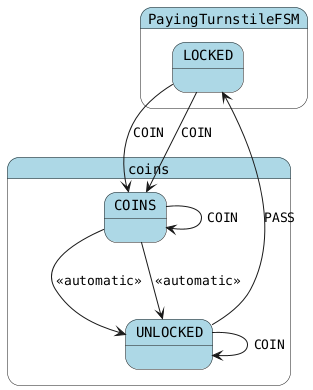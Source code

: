 @startuml
skinparam StateFontName Helvetica
skinparam defaultFontName Monospaced
skinparam state {
    BackgroundColor LightBlue
}
state coins {
COINS --> UNLOCKED : <<automatic>>
COINS --> UNLOCKED : <<automatic>>
COINS --> COINS : COIN
}
state PayingTurnstileFSM {
LOCKED --> COINS : COIN
LOCKED --> COINS : COIN
UNLOCKED --> UNLOCKED : COIN
UNLOCKED --> LOCKED : PASS
}
@enduml
